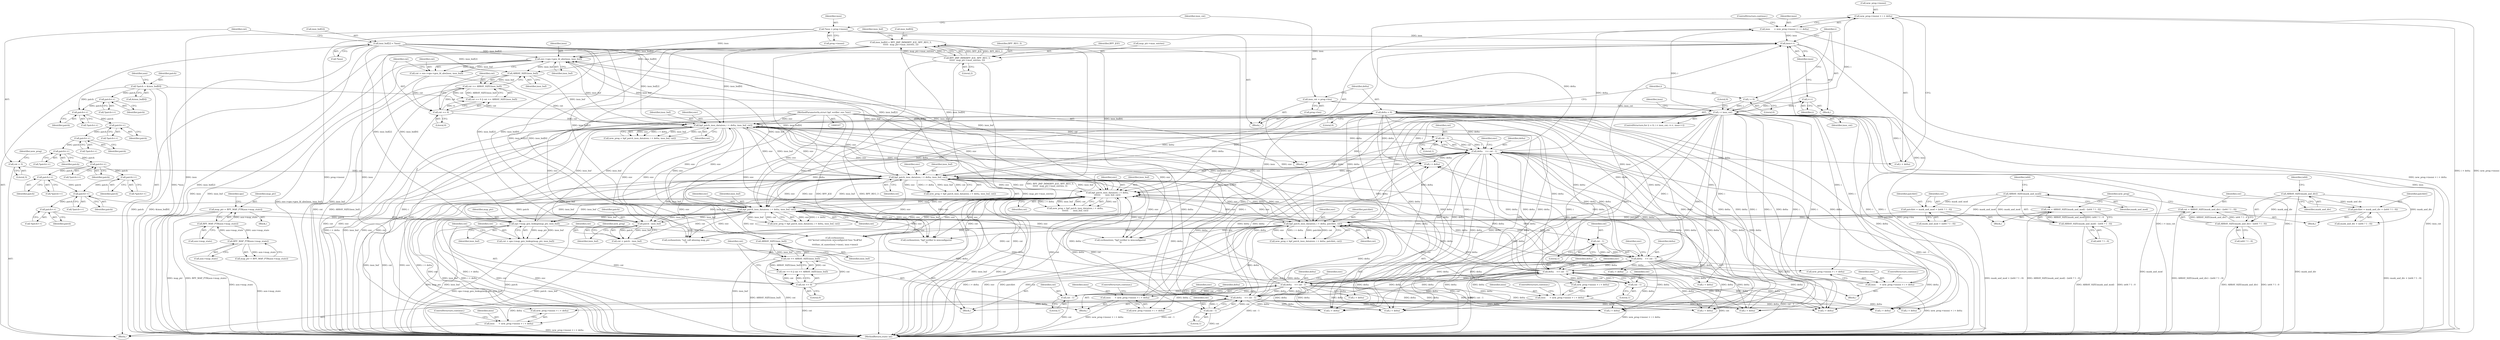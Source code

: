 digraph "0_linux_979d63d50c0c0f7bc537bf821e056cc9fe5abd38_3@pointer" {
"1000372" [label="(Call,new_prog->insnsi + i + delta)"];
"1000144" [label="(Call,i < insn_cnt)"];
"1000141" [label="(Call,i = 0)"];
"1000148" [label="(Call,i++)"];
"1000124" [label="(Call,insn_cnt = prog->len)"];
"1000358" [label="(Call,delta    += cnt - 1)"];
"1000360" [label="(Call,cnt - 1)"];
"1000345" [label="(Call,bpf_patch_insn_data(env, i + delta, insn_buf, cnt))"];
"1000904" [label="(Call,bpf_patch_insn_data(env, i + delta,\n\t\t\t\t\t\t\t       insn_buf, cnt))"];
"1000590" [label="(Call,bpf_patch_insn_data(env, i + delta, insn_buf, cnt))"];
"1000765" [label="(Call,bpf_patch_insn_data(env, i + delta, insn_buf, cnt))"];
"1000265" [label="(Call,bpf_patch_insn_data(env, i + delta, patchlet, cnt))"];
"1000108" [label="(MethodParameterIn,struct bpf_verifier_env *env)"];
"1000137" [label="(Call,delta = 0)"];
"1000278" [label="(Call,delta    += cnt - 1)"];
"1000280" [label="(Call,cnt - 1)"];
"1000603" [label="(Call,delta    += cnt - 1)"];
"1000605" [label="(Call,cnt - 1)"];
"1000917" [label="(Call,delta    += cnt - 1)"];
"1000919" [label="(Call,cnt - 1)"];
"1000778" [label="(Call,delta    += cnt - 1)"];
"1000780" [label="(Call,cnt - 1)"];
"1000227" [label="(Call,patchlet = mask_and_div + (is64 ? 1 : 0))"];
"1000238" [label="(Call,ARRAY_SIZE(mask_and_div))"];
"1000246" [label="(Call,patchlet = mask_and_mod + (is64 ? 1 : 0))"];
"1000257" [label="(Call,ARRAY_SIZE(mask_and_mod))"];
"1000235" [label="(Call,cnt = ARRAY_SIZE(mask_and_div) - (is64 ? 1 : 0))"];
"1000237" [label="(Call,ARRAY_SIZE(mask_and_div) - (is64 ? 1 : 0))"];
"1000254" [label="(Call,cnt = ARRAY_SIZE(mask_and_mod) - (is64 ? 1 : 0))"];
"1000256" [label="(Call,ARRAY_SIZE(mask_and_mod) - (is64 ? 1 : 0))"];
"1000743" [label="(Call,insn_buf[0] = BPF_JMP_IMM(BPF_JGE, BPF_REG_3,\n\t\t\t\t\t\t  map_ptr->max_entries, 2))"];
"1000747" [label="(Call,BPF_JMP_IMM(BPF_JGE, BPF_REG_3,\n\t\t\t\t\t\t  map_ptr->max_entries, 2))"];
"1000754" [label="(Call,insn_buf[2] = *insn)"];
"1000760" [label="(Call,cnt = 3)"];
"1000585" [label="(Call,patch - insn_buf)"];
"1000576" [label="(Call,patch++)"];
"1000566" [label="(Call,patch++)"];
"1000529" [label="(Call,patch++)"];
"1000518" [label="(Call,patch++)"];
"1000510" [label="(Call,patch++)"];
"1000502" [label="(Call,patch++)"];
"1000494" [label="(Call,patch++)"];
"1000483" [label="(Call,patch++)"];
"1000419" [label="(Call,*patch = &insn_buf[0])"];
"1000474" [label="(Call,patch++)"];
"1000544" [label="(Call,patch++)"];
"1000583" [label="(Call,cnt = patch - insn_buf)"];
"1000883" [label="(Call,ops->map_gen_lookup(map_ptr, insn_buf))"];
"1000859" [label="(Call,map_ptr = BPF_MAP_PTR(aux->map_state))"];
"1000861" [label="(Call,BPF_MAP_PTR(aux->map_state))"];
"1000739" [label="(Call,BPF_MAP_PTR(aux->map_state))"];
"1000893" [label="(Call,ARRAY_SIZE(insn_buf))"];
"1000891" [label="(Call,cnt >= ARRAY_SIZE(insn_buf))"];
"1000888" [label="(Call,cnt == 0)"];
"1000881" [label="(Call,cnt = ops->map_gen_lookup(map_ptr, insn_buf))"];
"1000324" [label="(Call,env->ops->gen_ld_abs(insn, insn_buf))"];
"1000150" [label="(Call,insn++)"];
"1000615" [label="(Call,insn      = new_prog->insnsi + i + delta)"];
"1000117" [label="(Call,*insn = prog->insnsi)"];
"1000929" [label="(Call,insn      = new_prog->insnsi + i + delta)"];
"1000370" [label="(Call,insn      = new_prog->insnsi + i + delta)"];
"1000790" [label="(Call,insn      = new_prog->insnsi + i + delta)"];
"1000290" [label="(Call,insn      = new_prog->insnsi + i + delta)"];
"1000334" [label="(Call,ARRAY_SIZE(insn_buf))"];
"1000332" [label="(Call,cnt >= ARRAY_SIZE(insn_buf))"];
"1000329" [label="(Call,cnt == 0)"];
"1000322" [label="(Call,cnt = env->ops->gen_ld_abs(insn, insn_buf))"];
"1000334" [label="(Call,ARRAY_SIZE(insn_buf))"];
"1000530" [label="(Identifier,patch)"];
"1000584" [label="(Identifier,cnt)"];
"1000904" [label="(Call,bpf_patch_insn_data(env, i + delta,\n\t\t\t\t\t\t\t       insn_buf, cnt))"];
"1000799" [label="(ControlStructure,continue;)"];
"1000586" [label="(Identifier,patch)"];
"1000264" [label="(Identifier,new_prog)"];
"1000744" [label="(Call,insn_buf[0])"];
"1000246" [label="(Call,patchlet = mask_and_mod + (is64 ? 1 : 0))"];
"1001033" [label="(Call,verbose(env,\n\t\t\t\t\"kernel subsystem misconfigured func %s#%d\n\",\n\t\t\t\tfunc_id_name(insn->imm), insn->imm))"];
"1000119" [label="(Call,prog->insnsi)"];
"1000484" [label="(Identifier,patch)"];
"1000585" [label="(Call,patch - insn_buf)"];
"1000881" [label="(Call,cnt = ops->map_gen_lookup(map_ptr, insn_buf))"];
"1000325" [label="(Identifier,insn)"];
"1000882" [label="(Identifier,cnt)"];
"1000756" [label="(Identifier,insn_buf)"];
"1000891" [label="(Call,cnt >= ARRAY_SIZE(insn_buf))"];
"1000615" [label="(Call,insn      = new_prog->insnsi + i + delta)"];
"1000333" [label="(Identifier,cnt)"];
"1000358" [label="(Call,delta    += cnt - 1)"];
"1000749" [label="(Identifier,BPF_REG_3)"];
"1000263" [label="(Call,new_prog = bpf_patch_insn_data(env, i + delta, patchlet, cnt))"];
"1000324" [label="(Call,env->ops->gen_ld_abs(insn, insn_buf))"];
"1000739" [label="(Call,BPF_MAP_PTR(aux->map_state))"];
"1000435" [label="(Call,i + delta)"];
"1000296" [label="(Call,i + delta)"];
"1000758" [label="(Call,*insn)"];
"1000371" [label="(Identifier,insn)"];
"1000889" [label="(Identifier,cnt)"];
"1000270" [label="(Identifier,patchlet)"];
"1000346" [label="(Identifier,env)"];
"1000126" [label="(Call,prog->len)"];
"1000588" [label="(Call,new_prog = bpf_patch_insn_data(env, i + delta, insn_buf, cnt))"];
"1000124" [label="(Call,insn_cnt = prog->len)"];
"1000607" [label="(Literal,1)"];
"1000755" [label="(Call,insn_buf[2])"];
"1000575" [label="(Call,*patch++)"];
"1000931" [label="(Call,new_prog->insnsi + i + delta)"];
"1000743" [label="(Call,insn_buf[0] = BPF_JMP_IMM(BPF_JGE, BPF_REG_3,\n\t\t\t\t\t\t  map_ptr->max_entries, 2))"];
"1000332" [label="(Call,cnt >= ARRAY_SIZE(insn_buf))"];
"1000906" [label="(Call,i + delta)"];
"1000138" [label="(Identifier,delta)"];
"1000285" [label="(Identifier,env)"];
"1000493" [label="(Call,*patch++)"];
"1000361" [label="(Identifier,cnt)"];
"1000343" [label="(Call,new_prog = bpf_patch_insn_data(env, i + delta, insn_buf, cnt))"];
"1000501" [label="(Call,*patch++)"];
"1000257" [label="(Call,ARRAY_SIZE(mask_and_mod))"];
"1000483" [label="(Call,patch++)"];
"1000331" [label="(Literal,0)"];
"1000893" [label="(Call,ARRAY_SIZE(insn_buf))"];
"1000761" [label="(Identifier,cnt)"];
"1000590" [label="(Call,bpf_patch_insn_data(env, i + delta, insn_buf, cnt))"];
"1000148" [label="(Call,i++)"];
"1000290" [label="(Call,insn      = new_prog->insnsi + i + delta)"];
"1000766" [label="(Identifier,env)"];
"1000567" [label="(Identifier,patch)"];
"1001057" [label="(MethodReturn,static int)"];
"1000883" [label="(Call,ops->map_gen_lookup(map_ptr, insn_buf))"];
"1000151" [label="(Identifier,insn)"];
"1000791" [label="(Identifier,insn)"];
"1000604" [label="(Identifier,delta)"];
"1000193" [label="(Block,)"];
"1000529" [label="(Call,patch++)"];
"1000142" [label="(Identifier,i)"];
"1000322" [label="(Call,cnt = env->ops->gen_ld_abs(insn, insn_buf))"];
"1000291" [label="(Identifier,insn)"];
"1000118" [label="(Identifier,insn)"];
"1000796" [label="(Call,i + delta)"];
"1000149" [label="(Identifier,i)"];
"1000902" [label="(Call,new_prog = bpf_patch_insn_data(env, i + delta,\n\t\t\t\t\t\t\t       insn_buf, cnt))"];
"1000781" [label="(Identifier,cnt)"];
"1000790" [label="(Call,insn      = new_prog->insnsi + i + delta)"];
"1000731" [label="(Call,verbose(env, \"tail_call abusing map_ptr\n\"))"];
"1000760" [label="(Call,cnt = 3)"];
"1000748" [label="(Identifier,BPF_JGE)"];
"1000235" [label="(Call,cnt = ARRAY_SIZE(mask_and_div) - (is64 ? 1 : 0))"];
"1000545" [label="(Identifier,patch)"];
"1000345" [label="(Call,bpf_patch_insn_data(env, i + delta, insn_buf, cnt))"];
"1000518" [label="(Call,patch++)"];
"1000125" [label="(Identifier,insn_cnt)"];
"1000544" [label="(Call,patch++)"];
"1000589" [label="(Identifier,new_prog)"];
"1000226" [label="(Block,)"];
"1000280" [label="(Call,cnt - 1)"];
"1000754" [label="(Call,insn_buf[2] = *insn)"];
"1000778" [label="(Call,delta    += cnt - 1)"];
"1000880" [label="(Block,)"];
"1000528" [label="(Call,*patch++)"];
"1000370" [label="(Call,insn      = new_prog->insnsi + i + delta)"];
"1000248" [label="(Call,mask_and_mod + (is64 ? 1 : 0))"];
"1000299" [label="(ControlStructure,continue;)"];
"1000861" [label="(Call,BPF_MAP_PTR(aux->map_state))"];
"1000376" [label="(Call,i + delta)"];
"1000109" [label="(Block,)"];
"1000259" [label="(Call,is64 ? 1 : 0)"];
"1000351" [label="(Identifier,cnt)"];
"1000737" [label="(Call,map_ptr = BPF_MAP_PTR(aux->map_state))"];
"1000770" [label="(Identifier,insn_buf)"];
"1000108" [label="(MethodParameterIn,struct bpf_verifier_env *env)"];
"1000890" [label="(Literal,0)"];
"1000894" [label="(Identifier,insn_buf)"];
"1001056" [label="(Literal,0)"];
"1000577" [label="(Identifier,patch)"];
"1000335" [label="(Identifier,insn_buf)"];
"1000350" [label="(Identifier,insn_buf)"];
"1000255" [label="(Identifier,cnt)"];
"1000267" [label="(Call,i + delta)"];
"1000271" [label="(Identifier,cnt)"];
"1000918" [label="(Identifier,delta)"];
"1000494" [label="(Call,patch++)"];
"1000254" [label="(Call,cnt = ARRAY_SIZE(mask_and_mod) - (is64 ? 1 : 0))"];
"1000473" [label="(Call,*patch++)"];
"1000885" [label="(Identifier,insn_buf)"];
"1000719" [label="(Call,i + delta)"];
"1000323" [label="(Identifier,cnt)"];
"1000519" [label="(Identifier,patch)"];
"1000282" [label="(Literal,1)"];
"1000905" [label="(Identifier,env)"];
"1000591" [label="(Identifier,env)"];
"1000860" [label="(Identifier,map_ptr)"];
"1000419" [label="(Call,*patch = &insn_buf[0])"];
"1000266" [label="(Identifier,env)"];
"1000935" [label="(Call,i + delta)"];
"1000379" [label="(ControlStructure,continue;)"];
"1000328" [label="(Call,cnt == 0 || cnt >= ARRAY_SIZE(insn_buf))"];
"1000605" [label="(Call,cnt - 1)"];
"1000616" [label="(Identifier,insn)"];
"1000420" [label="(Identifier,patch)"];
"1000606" [label="(Identifier,cnt)"];
"1000281" [label="(Identifier,cnt)"];
"1000938" [label="(ControlStructure,continue;)"];
"1000326" [label="(Identifier,insn_buf)"];
"1000576" [label="(Call,patch++)"];
"1000144" [label="(Call,i < insn_cnt)"];
"1000852" [label="(Call,i + delta)"];
"1000888" [label="(Call,cnt == 0)"];
"1000247" [label="(Identifier,patchlet)"];
"1000237" [label="(Call,ARRAY_SIZE(mask_and_div) - (is64 ? 1 : 0))"];
"1000240" [label="(Call,is64 ? 1 : 0)"];
"1000292" [label="(Call,new_prog->insnsi + i + delta)"];
"1000147" [label="(Block,)"];
"1000260" [label="(Identifier,is64)"];
"1000141" [label="(Call,i = 0)"];
"1000617" [label="(Call,new_prog->insnsi + i + delta)"];
"1000595" [label="(Identifier,insn_buf)"];
"1000503" [label="(Identifier,patch)"];
"1000150" [label="(Call,insn++)"];
"1000517" [label="(Call,*patch++)"];
"1000117" [label="(Call,*insn = prog->insnsi)"];
"1000930" [label="(Identifier,insn)"];
"1000475" [label="(Identifier,patch)"];
"1000373" [label="(Call,new_prog->insnsi)"];
"1000474" [label="(Call,patch++)"];
"1000753" [label="(Literal,2)"];
"1000750" [label="(Call,map_ptr->max_entries)"];
"1000740" [label="(Call,aux->map_state)"];
"1000227" [label="(Call,patchlet = mask_and_div + (is64 ? 1 : 0))"];
"1000372" [label="(Call,new_prog->insnsi + i + delta)"];
"1000592" [label="(Call,i + delta)"];
"1000929" [label="(Call,insn      = new_prog->insnsi + i + delta)"];
"1000792" [label="(Call,new_prog->insnsi + i + delta)"];
"1000610" [label="(Identifier,env)"];
"1000765" [label="(Call,bpf_patch_insn_data(env, i + delta, insn_buf, cnt))"];
"1000782" [label="(Literal,1)"];
"1000360" [label="(Call,cnt - 1)"];
"1000239" [label="(Identifier,mask_and_div)"];
"1000137" [label="(Call,delta = 0)"];
"1000140" [label="(ControlStructure,for (i = 0; i < insn_cnt; i++, insn++))"];
"1000624" [label="(ControlStructure,continue;)"];
"1000884" [label="(Identifier,map_ptr)"];
"1000347" [label="(Call,i + delta)"];
"1000145" [label="(Identifier,i)"];
"1000862" [label="(Call,aux->map_state)"];
"1000762" [label="(Literal,3)"];
"1000362" [label="(Literal,1)"];
"1000502" [label="(Call,patch++)"];
"1000596" [label="(Identifier,cnt)"];
"1000543" [label="(Call,*patch++)"];
"1000603" [label="(Call,delta    += cnt - 1)"];
"1000859" [label="(Call,map_ptr = BPF_MAP_PTR(aux->map_state))"];
"1000676" [label="(Block,)"];
"1000866" [label="(Identifier,ops)"];
"1000321" [label="(Block,)"];
"1000139" [label="(Literal,0)"];
"1000359" [label="(Identifier,delta)"];
"1000924" [label="(Identifier,env)"];
"1000764" [label="(Identifier,new_prog)"];
"1000482" [label="(Call,*patch++)"];
"1000510" [label="(Call,patch++)"];
"1000265" [label="(Call,bpf_patch_insn_data(env, i + delta, patchlet, cnt))"];
"1000495" [label="(Identifier,patch)"];
"1000245" [label="(Block,)"];
"1000509" [label="(Call,*patch++)"];
"1000767" [label="(Call,i + delta)"];
"1000919" [label="(Call,cnt - 1)"];
"1000400" [label="(Block,)"];
"1000921" [label="(Literal,1)"];
"1000910" [label="(Identifier,cnt)"];
"1000258" [label="(Identifier,mask_and_mod)"];
"1000511" [label="(Identifier,patch)"];
"1000157" [label="(Identifier,insn)"];
"1000143" [label="(Literal,0)"];
"1000780" [label="(Call,cnt - 1)"];
"1000256" [label="(Call,ARRAY_SIZE(mask_and_mod) - (is64 ? 1 : 0))"];
"1000566" [label="(Call,patch++)"];
"1000887" [label="(Call,cnt == 0 || cnt >= ARRAY_SIZE(insn_buf))"];
"1000917" [label="(Call,delta    += cnt - 1)"];
"1000583" [label="(Call,cnt = patch - insn_buf)"];
"1000785" [label="(Identifier,env)"];
"1000747" [label="(Call,BPF_JMP_IMM(BPF_JGE, BPF_REG_3,\n\t\t\t\t\t\t  map_ptr->max_entries, 2))"];
"1000565" [label="(Call,*patch++)"];
"1000241" [label="(Identifier,is64)"];
"1000771" [label="(Identifier,cnt)"];
"1000763" [label="(Call,new_prog = bpf_patch_insn_data(env, i + delta, insn_buf, cnt))"];
"1000779" [label="(Identifier,delta)"];
"1000236" [label="(Identifier,cnt)"];
"1000587" [label="(Identifier,insn_buf)"];
"1000429" [label="(Identifier,aux)"];
"1000844" [label="(Block,)"];
"1000920" [label="(Identifier,cnt)"];
"1000621" [label="(Call,i + delta)"];
"1000228" [label="(Identifier,patchlet)"];
"1000421" [label="(Call,&insn_buf[0])"];
"1000892" [label="(Identifier,cnt)"];
"1000329" [label="(Call,cnt == 0)"];
"1000365" [label="(Identifier,env)"];
"1000909" [label="(Identifier,insn_buf)"];
"1000330" [label="(Identifier,cnt)"];
"1000278" [label="(Call,delta    += cnt - 1)"];
"1000238" [label="(Call,ARRAY_SIZE(mask_and_div))"];
"1000896" [label="(Call,verbose(env, \"bpf verifier is misconfigured\n\"))"];
"1000146" [label="(Identifier,insn_cnt)"];
"1000279" [label="(Identifier,delta)"];
"1000337" [label="(Call,verbose(env, \"bpf verifier is misconfigured\n\"))"];
"1000229" [label="(Call,mask_and_div + (is64 ? 1 : 0))"];
"1000372" -> "1000370"  [label="AST: "];
"1000372" -> "1000376"  [label="CFG: "];
"1000373" -> "1000372"  [label="AST: "];
"1000376" -> "1000372"  [label="AST: "];
"1000370" -> "1000372"  [label="CFG: "];
"1000372" -> "1001057"  [label="DDG: i + delta"];
"1000372" -> "1001057"  [label="DDG: new_prog->insnsi"];
"1000144" -> "1000372"  [label="DDG: i"];
"1000358" -> "1000372"  [label="DDG: delta"];
"1000144" -> "1000140"  [label="AST: "];
"1000144" -> "1000146"  [label="CFG: "];
"1000145" -> "1000144"  [label="AST: "];
"1000146" -> "1000144"  [label="AST: "];
"1000157" -> "1000144"  [label="CFG: "];
"1001056" -> "1000144"  [label="CFG: "];
"1000144" -> "1001057"  [label="DDG: i < insn_cnt"];
"1000144" -> "1001057"  [label="DDG: i"];
"1000144" -> "1001057"  [label="DDG: insn_cnt"];
"1000141" -> "1000144"  [label="DDG: i"];
"1000148" -> "1000144"  [label="DDG: i"];
"1000124" -> "1000144"  [label="DDG: insn_cnt"];
"1000144" -> "1000148"  [label="DDG: i"];
"1000144" -> "1000265"  [label="DDG: i"];
"1000144" -> "1000267"  [label="DDG: i"];
"1000144" -> "1000290"  [label="DDG: i"];
"1000144" -> "1000292"  [label="DDG: i"];
"1000144" -> "1000296"  [label="DDG: i"];
"1000144" -> "1000345"  [label="DDG: i"];
"1000144" -> "1000347"  [label="DDG: i"];
"1000144" -> "1000370"  [label="DDG: i"];
"1000144" -> "1000376"  [label="DDG: i"];
"1000144" -> "1000435"  [label="DDG: i"];
"1000144" -> "1000590"  [label="DDG: i"];
"1000144" -> "1000592"  [label="DDG: i"];
"1000144" -> "1000615"  [label="DDG: i"];
"1000144" -> "1000617"  [label="DDG: i"];
"1000144" -> "1000621"  [label="DDG: i"];
"1000144" -> "1000719"  [label="DDG: i"];
"1000144" -> "1000765"  [label="DDG: i"];
"1000144" -> "1000767"  [label="DDG: i"];
"1000144" -> "1000790"  [label="DDG: i"];
"1000144" -> "1000792"  [label="DDG: i"];
"1000144" -> "1000796"  [label="DDG: i"];
"1000144" -> "1000852"  [label="DDG: i"];
"1000144" -> "1000904"  [label="DDG: i"];
"1000144" -> "1000906"  [label="DDG: i"];
"1000144" -> "1000929"  [label="DDG: i"];
"1000144" -> "1000931"  [label="DDG: i"];
"1000144" -> "1000935"  [label="DDG: i"];
"1000141" -> "1000140"  [label="AST: "];
"1000141" -> "1000143"  [label="CFG: "];
"1000142" -> "1000141"  [label="AST: "];
"1000143" -> "1000141"  [label="AST: "];
"1000145" -> "1000141"  [label="CFG: "];
"1000148" -> "1000147"  [label="AST: "];
"1000148" -> "1000149"  [label="CFG: "];
"1000149" -> "1000148"  [label="AST: "];
"1000151" -> "1000148"  [label="CFG: "];
"1000124" -> "1000109"  [label="AST: "];
"1000124" -> "1000126"  [label="CFG: "];
"1000125" -> "1000124"  [label="AST: "];
"1000126" -> "1000124"  [label="AST: "];
"1000138" -> "1000124"  [label="CFG: "];
"1000124" -> "1001057"  [label="DDG: prog->len"];
"1000358" -> "1000321"  [label="AST: "];
"1000358" -> "1000360"  [label="CFG: "];
"1000359" -> "1000358"  [label="AST: "];
"1000360" -> "1000358"  [label="AST: "];
"1000365" -> "1000358"  [label="CFG: "];
"1000358" -> "1001057"  [label="DDG: cnt - 1"];
"1000358" -> "1000265"  [label="DDG: delta"];
"1000358" -> "1000267"  [label="DDG: delta"];
"1000358" -> "1000278"  [label="DDG: delta"];
"1000358" -> "1000345"  [label="DDG: delta"];
"1000358" -> "1000347"  [label="DDG: delta"];
"1000360" -> "1000358"  [label="DDG: cnt"];
"1000360" -> "1000358"  [label="DDG: 1"];
"1000137" -> "1000358"  [label="DDG: delta"];
"1000278" -> "1000358"  [label="DDG: delta"];
"1000603" -> "1000358"  [label="DDG: delta"];
"1000917" -> "1000358"  [label="DDG: delta"];
"1000778" -> "1000358"  [label="DDG: delta"];
"1000358" -> "1000370"  [label="DDG: delta"];
"1000358" -> "1000376"  [label="DDG: delta"];
"1000358" -> "1000435"  [label="DDG: delta"];
"1000358" -> "1000590"  [label="DDG: delta"];
"1000358" -> "1000592"  [label="DDG: delta"];
"1000358" -> "1000603"  [label="DDG: delta"];
"1000358" -> "1000719"  [label="DDG: delta"];
"1000358" -> "1000765"  [label="DDG: delta"];
"1000358" -> "1000767"  [label="DDG: delta"];
"1000358" -> "1000778"  [label="DDG: delta"];
"1000358" -> "1000852"  [label="DDG: delta"];
"1000358" -> "1000904"  [label="DDG: delta"];
"1000358" -> "1000906"  [label="DDG: delta"];
"1000358" -> "1000917"  [label="DDG: delta"];
"1000360" -> "1000362"  [label="CFG: "];
"1000361" -> "1000360"  [label="AST: "];
"1000362" -> "1000360"  [label="AST: "];
"1000360" -> "1001057"  [label="DDG: cnt"];
"1000345" -> "1000360"  [label="DDG: cnt"];
"1000345" -> "1000343"  [label="AST: "];
"1000345" -> "1000351"  [label="CFG: "];
"1000346" -> "1000345"  [label="AST: "];
"1000347" -> "1000345"  [label="AST: "];
"1000350" -> "1000345"  [label="AST: "];
"1000351" -> "1000345"  [label="AST: "];
"1000343" -> "1000345"  [label="CFG: "];
"1000345" -> "1001057"  [label="DDG: cnt"];
"1000345" -> "1001057"  [label="DDG: i + delta"];
"1000345" -> "1001057"  [label="DDG: insn_buf"];
"1000345" -> "1001057"  [label="DDG: env"];
"1000345" -> "1000265"  [label="DDG: env"];
"1000345" -> "1000324"  [label="DDG: insn_buf"];
"1000345" -> "1000337"  [label="DDG: env"];
"1000345" -> "1000343"  [label="DDG: env"];
"1000345" -> "1000343"  [label="DDG: i + delta"];
"1000345" -> "1000343"  [label="DDG: insn_buf"];
"1000345" -> "1000343"  [label="DDG: cnt"];
"1000904" -> "1000345"  [label="DDG: env"];
"1000590" -> "1000345"  [label="DDG: env"];
"1000765" -> "1000345"  [label="DDG: env"];
"1000265" -> "1000345"  [label="DDG: env"];
"1000108" -> "1000345"  [label="DDG: env"];
"1000137" -> "1000345"  [label="DDG: delta"];
"1000278" -> "1000345"  [label="DDG: delta"];
"1000603" -> "1000345"  [label="DDG: delta"];
"1000917" -> "1000345"  [label="DDG: delta"];
"1000778" -> "1000345"  [label="DDG: delta"];
"1000324" -> "1000345"  [label="DDG: insn_buf"];
"1000743" -> "1000345"  [label="DDG: insn_buf[0]"];
"1000754" -> "1000345"  [label="DDG: insn_buf[2]"];
"1000334" -> "1000345"  [label="DDG: insn_buf"];
"1000332" -> "1000345"  [label="DDG: cnt"];
"1000329" -> "1000345"  [label="DDG: cnt"];
"1000345" -> "1000585"  [label="DDG: insn_buf"];
"1000345" -> "1000590"  [label="DDG: env"];
"1000345" -> "1000731"  [label="DDG: env"];
"1000345" -> "1000765"  [label="DDG: env"];
"1000345" -> "1000765"  [label="DDG: insn_buf"];
"1000345" -> "1000883"  [label="DDG: insn_buf"];
"1000345" -> "1000896"  [label="DDG: env"];
"1000345" -> "1000904"  [label="DDG: env"];
"1000345" -> "1001033"  [label="DDG: env"];
"1000904" -> "1000902"  [label="AST: "];
"1000904" -> "1000910"  [label="CFG: "];
"1000905" -> "1000904"  [label="AST: "];
"1000906" -> "1000904"  [label="AST: "];
"1000909" -> "1000904"  [label="AST: "];
"1000910" -> "1000904"  [label="AST: "];
"1000902" -> "1000904"  [label="CFG: "];
"1000904" -> "1001057"  [label="DDG: env"];
"1000904" -> "1001057"  [label="DDG: i + delta"];
"1000904" -> "1001057"  [label="DDG: cnt"];
"1000904" -> "1001057"  [label="DDG: insn_buf"];
"1000904" -> "1000265"  [label="DDG: env"];
"1000904" -> "1000324"  [label="DDG: insn_buf"];
"1000904" -> "1000337"  [label="DDG: env"];
"1000904" -> "1000585"  [label="DDG: insn_buf"];
"1000904" -> "1000590"  [label="DDG: env"];
"1000904" -> "1000731"  [label="DDG: env"];
"1000904" -> "1000765"  [label="DDG: env"];
"1000904" -> "1000765"  [label="DDG: insn_buf"];
"1000904" -> "1000883"  [label="DDG: insn_buf"];
"1000904" -> "1000896"  [label="DDG: env"];
"1000904" -> "1000902"  [label="DDG: env"];
"1000904" -> "1000902"  [label="DDG: i + delta"];
"1000904" -> "1000902"  [label="DDG: insn_buf"];
"1000904" -> "1000902"  [label="DDG: cnt"];
"1000590" -> "1000904"  [label="DDG: env"];
"1000765" -> "1000904"  [label="DDG: env"];
"1000265" -> "1000904"  [label="DDG: env"];
"1000108" -> "1000904"  [label="DDG: env"];
"1000137" -> "1000904"  [label="DDG: delta"];
"1000278" -> "1000904"  [label="DDG: delta"];
"1000603" -> "1000904"  [label="DDG: delta"];
"1000917" -> "1000904"  [label="DDG: delta"];
"1000778" -> "1000904"  [label="DDG: delta"];
"1000743" -> "1000904"  [label="DDG: insn_buf[0]"];
"1000883" -> "1000904"  [label="DDG: insn_buf"];
"1000754" -> "1000904"  [label="DDG: insn_buf[2]"];
"1000893" -> "1000904"  [label="DDG: insn_buf"];
"1000891" -> "1000904"  [label="DDG: cnt"];
"1000888" -> "1000904"  [label="DDG: cnt"];
"1000904" -> "1000919"  [label="DDG: cnt"];
"1000904" -> "1001033"  [label="DDG: env"];
"1000590" -> "1000588"  [label="AST: "];
"1000590" -> "1000596"  [label="CFG: "];
"1000591" -> "1000590"  [label="AST: "];
"1000592" -> "1000590"  [label="AST: "];
"1000595" -> "1000590"  [label="AST: "];
"1000596" -> "1000590"  [label="AST: "];
"1000588" -> "1000590"  [label="CFG: "];
"1000590" -> "1001057"  [label="DDG: insn_buf"];
"1000590" -> "1001057"  [label="DDG: i + delta"];
"1000590" -> "1001057"  [label="DDG: cnt"];
"1000590" -> "1001057"  [label="DDG: env"];
"1000590" -> "1000265"  [label="DDG: env"];
"1000590" -> "1000324"  [label="DDG: insn_buf"];
"1000590" -> "1000337"  [label="DDG: env"];
"1000590" -> "1000585"  [label="DDG: insn_buf"];
"1000590" -> "1000588"  [label="DDG: env"];
"1000590" -> "1000588"  [label="DDG: i + delta"];
"1000590" -> "1000588"  [label="DDG: insn_buf"];
"1000590" -> "1000588"  [label="DDG: cnt"];
"1000765" -> "1000590"  [label="DDG: env"];
"1000265" -> "1000590"  [label="DDG: env"];
"1000108" -> "1000590"  [label="DDG: env"];
"1000137" -> "1000590"  [label="DDG: delta"];
"1000278" -> "1000590"  [label="DDG: delta"];
"1000603" -> "1000590"  [label="DDG: delta"];
"1000917" -> "1000590"  [label="DDG: delta"];
"1000778" -> "1000590"  [label="DDG: delta"];
"1000743" -> "1000590"  [label="DDG: insn_buf[0]"];
"1000754" -> "1000590"  [label="DDG: insn_buf[2]"];
"1000585" -> "1000590"  [label="DDG: insn_buf"];
"1000583" -> "1000590"  [label="DDG: cnt"];
"1000590" -> "1000605"  [label="DDG: cnt"];
"1000590" -> "1000731"  [label="DDG: env"];
"1000590" -> "1000765"  [label="DDG: env"];
"1000590" -> "1000765"  [label="DDG: insn_buf"];
"1000590" -> "1000883"  [label="DDG: insn_buf"];
"1000590" -> "1000896"  [label="DDG: env"];
"1000590" -> "1001033"  [label="DDG: env"];
"1000765" -> "1000763"  [label="AST: "];
"1000765" -> "1000771"  [label="CFG: "];
"1000766" -> "1000765"  [label="AST: "];
"1000767" -> "1000765"  [label="AST: "];
"1000770" -> "1000765"  [label="AST: "];
"1000771" -> "1000765"  [label="AST: "];
"1000763" -> "1000765"  [label="CFG: "];
"1000765" -> "1001057"  [label="DDG: i + delta"];
"1000765" -> "1001057"  [label="DDG: insn_buf"];
"1000765" -> "1001057"  [label="DDG: env"];
"1000765" -> "1001057"  [label="DDG: cnt"];
"1000765" -> "1000265"  [label="DDG: env"];
"1000765" -> "1000324"  [label="DDG: insn_buf"];
"1000765" -> "1000337"  [label="DDG: env"];
"1000765" -> "1000585"  [label="DDG: insn_buf"];
"1000765" -> "1000731"  [label="DDG: env"];
"1000765" -> "1000763"  [label="DDG: env"];
"1000765" -> "1000763"  [label="DDG: i + delta"];
"1000765" -> "1000763"  [label="DDG: insn_buf"];
"1000765" -> "1000763"  [label="DDG: cnt"];
"1000265" -> "1000765"  [label="DDG: env"];
"1000108" -> "1000765"  [label="DDG: env"];
"1000137" -> "1000765"  [label="DDG: delta"];
"1000278" -> "1000765"  [label="DDG: delta"];
"1000603" -> "1000765"  [label="DDG: delta"];
"1000917" -> "1000765"  [label="DDG: delta"];
"1000778" -> "1000765"  [label="DDG: delta"];
"1000743" -> "1000765"  [label="DDG: insn_buf[0]"];
"1000754" -> "1000765"  [label="DDG: insn_buf[2]"];
"1000760" -> "1000765"  [label="DDG: cnt"];
"1000765" -> "1000780"  [label="DDG: cnt"];
"1000765" -> "1000883"  [label="DDG: insn_buf"];
"1000765" -> "1000896"  [label="DDG: env"];
"1000765" -> "1001033"  [label="DDG: env"];
"1000265" -> "1000263"  [label="AST: "];
"1000265" -> "1000271"  [label="CFG: "];
"1000266" -> "1000265"  [label="AST: "];
"1000267" -> "1000265"  [label="AST: "];
"1000270" -> "1000265"  [label="AST: "];
"1000271" -> "1000265"  [label="AST: "];
"1000263" -> "1000265"  [label="CFG: "];
"1000265" -> "1001057"  [label="DDG: i + delta"];
"1000265" -> "1001057"  [label="DDG: env"];
"1000265" -> "1001057"  [label="DDG: patchlet"];
"1000265" -> "1001057"  [label="DDG: cnt"];
"1000265" -> "1000263"  [label="DDG: env"];
"1000265" -> "1000263"  [label="DDG: i + delta"];
"1000265" -> "1000263"  [label="DDG: patchlet"];
"1000265" -> "1000263"  [label="DDG: cnt"];
"1000108" -> "1000265"  [label="DDG: env"];
"1000137" -> "1000265"  [label="DDG: delta"];
"1000278" -> "1000265"  [label="DDG: delta"];
"1000603" -> "1000265"  [label="DDG: delta"];
"1000917" -> "1000265"  [label="DDG: delta"];
"1000778" -> "1000265"  [label="DDG: delta"];
"1000227" -> "1000265"  [label="DDG: patchlet"];
"1000246" -> "1000265"  [label="DDG: patchlet"];
"1000235" -> "1000265"  [label="DDG: cnt"];
"1000254" -> "1000265"  [label="DDG: cnt"];
"1000265" -> "1000280"  [label="DDG: cnt"];
"1000265" -> "1000337"  [label="DDG: env"];
"1000265" -> "1000731"  [label="DDG: env"];
"1000265" -> "1000896"  [label="DDG: env"];
"1000265" -> "1001033"  [label="DDG: env"];
"1000108" -> "1000107"  [label="AST: "];
"1000108" -> "1001057"  [label="DDG: env"];
"1000108" -> "1000337"  [label="DDG: env"];
"1000108" -> "1000731"  [label="DDG: env"];
"1000108" -> "1000896"  [label="DDG: env"];
"1000108" -> "1001033"  [label="DDG: env"];
"1000137" -> "1000109"  [label="AST: "];
"1000137" -> "1000139"  [label="CFG: "];
"1000138" -> "1000137"  [label="AST: "];
"1000139" -> "1000137"  [label="AST: "];
"1000142" -> "1000137"  [label="CFG: "];
"1000137" -> "1001057"  [label="DDG: delta"];
"1000137" -> "1000267"  [label="DDG: delta"];
"1000137" -> "1000278"  [label="DDG: delta"];
"1000137" -> "1000347"  [label="DDG: delta"];
"1000137" -> "1000435"  [label="DDG: delta"];
"1000137" -> "1000592"  [label="DDG: delta"];
"1000137" -> "1000603"  [label="DDG: delta"];
"1000137" -> "1000719"  [label="DDG: delta"];
"1000137" -> "1000767"  [label="DDG: delta"];
"1000137" -> "1000778"  [label="DDG: delta"];
"1000137" -> "1000852"  [label="DDG: delta"];
"1000137" -> "1000906"  [label="DDG: delta"];
"1000137" -> "1000917"  [label="DDG: delta"];
"1000278" -> "1000193"  [label="AST: "];
"1000278" -> "1000280"  [label="CFG: "];
"1000279" -> "1000278"  [label="AST: "];
"1000280" -> "1000278"  [label="AST: "];
"1000285" -> "1000278"  [label="CFG: "];
"1000278" -> "1001057"  [label="DDG: cnt - 1"];
"1000278" -> "1000267"  [label="DDG: delta"];
"1000280" -> "1000278"  [label="DDG: cnt"];
"1000280" -> "1000278"  [label="DDG: 1"];
"1000603" -> "1000278"  [label="DDG: delta"];
"1000917" -> "1000278"  [label="DDG: delta"];
"1000778" -> "1000278"  [label="DDG: delta"];
"1000278" -> "1000290"  [label="DDG: delta"];
"1000278" -> "1000292"  [label="DDG: delta"];
"1000278" -> "1000296"  [label="DDG: delta"];
"1000278" -> "1000347"  [label="DDG: delta"];
"1000278" -> "1000435"  [label="DDG: delta"];
"1000278" -> "1000592"  [label="DDG: delta"];
"1000278" -> "1000603"  [label="DDG: delta"];
"1000278" -> "1000719"  [label="DDG: delta"];
"1000278" -> "1000767"  [label="DDG: delta"];
"1000278" -> "1000778"  [label="DDG: delta"];
"1000278" -> "1000852"  [label="DDG: delta"];
"1000278" -> "1000906"  [label="DDG: delta"];
"1000278" -> "1000917"  [label="DDG: delta"];
"1000280" -> "1000282"  [label="CFG: "];
"1000281" -> "1000280"  [label="AST: "];
"1000282" -> "1000280"  [label="AST: "];
"1000280" -> "1001057"  [label="DDG: cnt"];
"1000603" -> "1000400"  [label="AST: "];
"1000603" -> "1000605"  [label="CFG: "];
"1000604" -> "1000603"  [label="AST: "];
"1000605" -> "1000603"  [label="AST: "];
"1000610" -> "1000603"  [label="CFG: "];
"1000603" -> "1001057"  [label="DDG: cnt - 1"];
"1000603" -> "1000267"  [label="DDG: delta"];
"1000603" -> "1000347"  [label="DDG: delta"];
"1000603" -> "1000435"  [label="DDG: delta"];
"1000603" -> "1000592"  [label="DDG: delta"];
"1000605" -> "1000603"  [label="DDG: cnt"];
"1000605" -> "1000603"  [label="DDG: 1"];
"1000917" -> "1000603"  [label="DDG: delta"];
"1000778" -> "1000603"  [label="DDG: delta"];
"1000603" -> "1000615"  [label="DDG: delta"];
"1000603" -> "1000617"  [label="DDG: delta"];
"1000603" -> "1000621"  [label="DDG: delta"];
"1000603" -> "1000719"  [label="DDG: delta"];
"1000603" -> "1000767"  [label="DDG: delta"];
"1000603" -> "1000778"  [label="DDG: delta"];
"1000603" -> "1000852"  [label="DDG: delta"];
"1000603" -> "1000906"  [label="DDG: delta"];
"1000603" -> "1000917"  [label="DDG: delta"];
"1000605" -> "1000607"  [label="CFG: "];
"1000606" -> "1000605"  [label="AST: "];
"1000607" -> "1000605"  [label="AST: "];
"1000605" -> "1001057"  [label="DDG: cnt"];
"1000917" -> "1000880"  [label="AST: "];
"1000917" -> "1000919"  [label="CFG: "];
"1000918" -> "1000917"  [label="AST: "];
"1000919" -> "1000917"  [label="AST: "];
"1000924" -> "1000917"  [label="CFG: "];
"1000917" -> "1001057"  [label="DDG: cnt - 1"];
"1000917" -> "1000267"  [label="DDG: delta"];
"1000917" -> "1000347"  [label="DDG: delta"];
"1000917" -> "1000435"  [label="DDG: delta"];
"1000917" -> "1000592"  [label="DDG: delta"];
"1000917" -> "1000719"  [label="DDG: delta"];
"1000917" -> "1000767"  [label="DDG: delta"];
"1000917" -> "1000778"  [label="DDG: delta"];
"1000917" -> "1000852"  [label="DDG: delta"];
"1000917" -> "1000906"  [label="DDG: delta"];
"1000919" -> "1000917"  [label="DDG: cnt"];
"1000919" -> "1000917"  [label="DDG: 1"];
"1000778" -> "1000917"  [label="DDG: delta"];
"1000917" -> "1000929"  [label="DDG: delta"];
"1000917" -> "1000931"  [label="DDG: delta"];
"1000917" -> "1000935"  [label="DDG: delta"];
"1000919" -> "1000921"  [label="CFG: "];
"1000920" -> "1000919"  [label="AST: "];
"1000921" -> "1000919"  [label="AST: "];
"1000919" -> "1001057"  [label="DDG: cnt"];
"1000778" -> "1000676"  [label="AST: "];
"1000778" -> "1000780"  [label="CFG: "];
"1000779" -> "1000778"  [label="AST: "];
"1000780" -> "1000778"  [label="AST: "];
"1000785" -> "1000778"  [label="CFG: "];
"1000778" -> "1001057"  [label="DDG: cnt - 1"];
"1000778" -> "1000267"  [label="DDG: delta"];
"1000778" -> "1000347"  [label="DDG: delta"];
"1000778" -> "1000435"  [label="DDG: delta"];
"1000778" -> "1000592"  [label="DDG: delta"];
"1000778" -> "1000719"  [label="DDG: delta"];
"1000778" -> "1000767"  [label="DDG: delta"];
"1000780" -> "1000778"  [label="DDG: cnt"];
"1000780" -> "1000778"  [label="DDG: 1"];
"1000778" -> "1000790"  [label="DDG: delta"];
"1000778" -> "1000792"  [label="DDG: delta"];
"1000778" -> "1000796"  [label="DDG: delta"];
"1000778" -> "1000852"  [label="DDG: delta"];
"1000778" -> "1000906"  [label="DDG: delta"];
"1000780" -> "1000782"  [label="CFG: "];
"1000781" -> "1000780"  [label="AST: "];
"1000782" -> "1000780"  [label="AST: "];
"1000780" -> "1001057"  [label="DDG: cnt"];
"1000227" -> "1000226"  [label="AST: "];
"1000227" -> "1000229"  [label="CFG: "];
"1000228" -> "1000227"  [label="AST: "];
"1000229" -> "1000227"  [label="AST: "];
"1000236" -> "1000227"  [label="CFG: "];
"1000227" -> "1001057"  [label="DDG: mask_and_div + (is64 ? 1 : 0)"];
"1000238" -> "1000227"  [label="DDG: mask_and_div"];
"1000238" -> "1000237"  [label="AST: "];
"1000238" -> "1000239"  [label="CFG: "];
"1000239" -> "1000238"  [label="AST: "];
"1000241" -> "1000238"  [label="CFG: "];
"1000238" -> "1001057"  [label="DDG: mask_and_div"];
"1000238" -> "1000229"  [label="DDG: mask_and_div"];
"1000238" -> "1000237"  [label="DDG: mask_and_div"];
"1000246" -> "1000245"  [label="AST: "];
"1000246" -> "1000248"  [label="CFG: "];
"1000247" -> "1000246"  [label="AST: "];
"1000248" -> "1000246"  [label="AST: "];
"1000255" -> "1000246"  [label="CFG: "];
"1000246" -> "1001057"  [label="DDG: mask_and_mod + (is64 ? 1 : 0)"];
"1000257" -> "1000246"  [label="DDG: mask_and_mod"];
"1000257" -> "1000256"  [label="AST: "];
"1000257" -> "1000258"  [label="CFG: "];
"1000258" -> "1000257"  [label="AST: "];
"1000260" -> "1000257"  [label="CFG: "];
"1000257" -> "1001057"  [label="DDG: mask_and_mod"];
"1000257" -> "1000248"  [label="DDG: mask_and_mod"];
"1000257" -> "1000256"  [label="DDG: mask_and_mod"];
"1000235" -> "1000226"  [label="AST: "];
"1000235" -> "1000237"  [label="CFG: "];
"1000236" -> "1000235"  [label="AST: "];
"1000237" -> "1000235"  [label="AST: "];
"1000264" -> "1000235"  [label="CFG: "];
"1000235" -> "1001057"  [label="DDG: ARRAY_SIZE(mask_and_div) - (is64 ? 1 : 0)"];
"1000237" -> "1000235"  [label="DDG: ARRAY_SIZE(mask_and_div)"];
"1000237" -> "1000235"  [label="DDG: is64 ? 1 : 0"];
"1000237" -> "1000240"  [label="CFG: "];
"1000240" -> "1000237"  [label="AST: "];
"1000237" -> "1001057"  [label="DDG: ARRAY_SIZE(mask_and_div)"];
"1000237" -> "1001057"  [label="DDG: is64 ? 1 : 0"];
"1000254" -> "1000245"  [label="AST: "];
"1000254" -> "1000256"  [label="CFG: "];
"1000255" -> "1000254"  [label="AST: "];
"1000256" -> "1000254"  [label="AST: "];
"1000264" -> "1000254"  [label="CFG: "];
"1000254" -> "1001057"  [label="DDG: ARRAY_SIZE(mask_and_mod) - (is64 ? 1 : 0)"];
"1000256" -> "1000254"  [label="DDG: ARRAY_SIZE(mask_and_mod)"];
"1000256" -> "1000254"  [label="DDG: is64 ? 1 : 0"];
"1000256" -> "1000259"  [label="CFG: "];
"1000259" -> "1000256"  [label="AST: "];
"1000256" -> "1001057"  [label="DDG: is64 ? 1 : 0"];
"1000256" -> "1001057"  [label="DDG: ARRAY_SIZE(mask_and_mod)"];
"1000743" -> "1000676"  [label="AST: "];
"1000743" -> "1000747"  [label="CFG: "];
"1000744" -> "1000743"  [label="AST: "];
"1000747" -> "1000743"  [label="AST: "];
"1000756" -> "1000743"  [label="CFG: "];
"1000743" -> "1001057"  [label="DDG: insn_buf[0]"];
"1000743" -> "1001057"  [label="DDG: BPF_JMP_IMM(BPF_JGE, BPF_REG_3,\n\t\t\t\t\t\t  map_ptr->max_entries, 2)"];
"1000743" -> "1000324"  [label="DDG: insn_buf[0]"];
"1000743" -> "1000334"  [label="DDG: insn_buf[0]"];
"1000743" -> "1000585"  [label="DDG: insn_buf[0]"];
"1000747" -> "1000743"  [label="DDG: BPF_JGE"];
"1000747" -> "1000743"  [label="DDG: BPF_REG_3"];
"1000747" -> "1000743"  [label="DDG: map_ptr->max_entries"];
"1000747" -> "1000743"  [label="DDG: 2"];
"1000743" -> "1000883"  [label="DDG: insn_buf[0]"];
"1000743" -> "1000893"  [label="DDG: insn_buf[0]"];
"1000747" -> "1000753"  [label="CFG: "];
"1000748" -> "1000747"  [label="AST: "];
"1000749" -> "1000747"  [label="AST: "];
"1000750" -> "1000747"  [label="AST: "];
"1000753" -> "1000747"  [label="AST: "];
"1000747" -> "1001057"  [label="DDG: BPF_JGE"];
"1000747" -> "1001057"  [label="DDG: map_ptr->max_entries"];
"1000747" -> "1001057"  [label="DDG: BPF_REG_3"];
"1000754" -> "1000676"  [label="AST: "];
"1000754" -> "1000758"  [label="CFG: "];
"1000755" -> "1000754"  [label="AST: "];
"1000758" -> "1000754"  [label="AST: "];
"1000761" -> "1000754"  [label="CFG: "];
"1000754" -> "1001057"  [label="DDG: *insn"];
"1000754" -> "1001057"  [label="DDG: insn_buf[2]"];
"1000754" -> "1000324"  [label="DDG: insn_buf[2]"];
"1000754" -> "1000334"  [label="DDG: insn_buf[2]"];
"1000754" -> "1000585"  [label="DDG: insn_buf[2]"];
"1000754" -> "1000883"  [label="DDG: insn_buf[2]"];
"1000754" -> "1000893"  [label="DDG: insn_buf[2]"];
"1000760" -> "1000676"  [label="AST: "];
"1000760" -> "1000762"  [label="CFG: "];
"1000761" -> "1000760"  [label="AST: "];
"1000762" -> "1000760"  [label="AST: "];
"1000764" -> "1000760"  [label="CFG: "];
"1000585" -> "1000583"  [label="AST: "];
"1000585" -> "1000587"  [label="CFG: "];
"1000586" -> "1000585"  [label="AST: "];
"1000587" -> "1000585"  [label="AST: "];
"1000583" -> "1000585"  [label="CFG: "];
"1000585" -> "1001057"  [label="DDG: patch"];
"1000585" -> "1000583"  [label="DDG: patch"];
"1000585" -> "1000583"  [label="DDG: insn_buf"];
"1000576" -> "1000585"  [label="DDG: patch"];
"1000566" -> "1000585"  [label="DDG: patch"];
"1000576" -> "1000575"  [label="AST: "];
"1000576" -> "1000577"  [label="CFG: "];
"1000577" -> "1000576"  [label="AST: "];
"1000575" -> "1000576"  [label="CFG: "];
"1000566" -> "1000576"  [label="DDG: patch"];
"1000566" -> "1000565"  [label="AST: "];
"1000566" -> "1000567"  [label="CFG: "];
"1000567" -> "1000566"  [label="AST: "];
"1000565" -> "1000566"  [label="CFG: "];
"1000529" -> "1000566"  [label="DDG: patch"];
"1000544" -> "1000566"  [label="DDG: patch"];
"1000529" -> "1000528"  [label="AST: "];
"1000529" -> "1000530"  [label="CFG: "];
"1000530" -> "1000529"  [label="AST: "];
"1000528" -> "1000529"  [label="CFG: "];
"1000518" -> "1000529"  [label="DDG: patch"];
"1000518" -> "1000517"  [label="AST: "];
"1000518" -> "1000519"  [label="CFG: "];
"1000519" -> "1000518"  [label="AST: "];
"1000517" -> "1000518"  [label="CFG: "];
"1000510" -> "1000518"  [label="DDG: patch"];
"1000518" -> "1000544"  [label="DDG: patch"];
"1000510" -> "1000509"  [label="AST: "];
"1000510" -> "1000511"  [label="CFG: "];
"1000511" -> "1000510"  [label="AST: "];
"1000509" -> "1000510"  [label="CFG: "];
"1000502" -> "1000510"  [label="DDG: patch"];
"1000502" -> "1000501"  [label="AST: "];
"1000502" -> "1000503"  [label="CFG: "];
"1000503" -> "1000502"  [label="AST: "];
"1000501" -> "1000502"  [label="CFG: "];
"1000494" -> "1000502"  [label="DDG: patch"];
"1000494" -> "1000493"  [label="AST: "];
"1000494" -> "1000495"  [label="CFG: "];
"1000495" -> "1000494"  [label="AST: "];
"1000493" -> "1000494"  [label="CFG: "];
"1000483" -> "1000494"  [label="DDG: patch"];
"1000483" -> "1000482"  [label="AST: "];
"1000483" -> "1000484"  [label="CFG: "];
"1000484" -> "1000483"  [label="AST: "];
"1000482" -> "1000483"  [label="CFG: "];
"1000419" -> "1000483"  [label="DDG: patch"];
"1000474" -> "1000483"  [label="DDG: patch"];
"1000419" -> "1000400"  [label="AST: "];
"1000419" -> "1000421"  [label="CFG: "];
"1000420" -> "1000419"  [label="AST: "];
"1000421" -> "1000419"  [label="AST: "];
"1000429" -> "1000419"  [label="CFG: "];
"1000419" -> "1001057"  [label="DDG: patch"];
"1000419" -> "1001057"  [label="DDG: &insn_buf[0]"];
"1000419" -> "1000474"  [label="DDG: patch"];
"1000474" -> "1000473"  [label="AST: "];
"1000474" -> "1000475"  [label="CFG: "];
"1000475" -> "1000474"  [label="AST: "];
"1000473" -> "1000474"  [label="CFG: "];
"1000544" -> "1000543"  [label="AST: "];
"1000544" -> "1000545"  [label="CFG: "];
"1000545" -> "1000544"  [label="AST: "];
"1000543" -> "1000544"  [label="CFG: "];
"1000583" -> "1000400"  [label="AST: "];
"1000584" -> "1000583"  [label="AST: "];
"1000589" -> "1000583"  [label="CFG: "];
"1000583" -> "1001057"  [label="DDG: patch - insn_buf"];
"1000883" -> "1000881"  [label="AST: "];
"1000883" -> "1000885"  [label="CFG: "];
"1000884" -> "1000883"  [label="AST: "];
"1000885" -> "1000883"  [label="AST: "];
"1000881" -> "1000883"  [label="CFG: "];
"1000883" -> "1001057"  [label="DDG: map_ptr"];
"1000883" -> "1001057"  [label="DDG: insn_buf"];
"1000883" -> "1000881"  [label="DDG: map_ptr"];
"1000883" -> "1000881"  [label="DDG: insn_buf"];
"1000859" -> "1000883"  [label="DDG: map_ptr"];
"1000883" -> "1000893"  [label="DDG: insn_buf"];
"1000859" -> "1000844"  [label="AST: "];
"1000859" -> "1000861"  [label="CFG: "];
"1000860" -> "1000859"  [label="AST: "];
"1000861" -> "1000859"  [label="AST: "];
"1000866" -> "1000859"  [label="CFG: "];
"1000859" -> "1001057"  [label="DDG: map_ptr"];
"1000859" -> "1001057"  [label="DDG: BPF_MAP_PTR(aux->map_state)"];
"1000861" -> "1000859"  [label="DDG: aux->map_state"];
"1000861" -> "1000862"  [label="CFG: "];
"1000862" -> "1000861"  [label="AST: "];
"1000861" -> "1001057"  [label="DDG: aux->map_state"];
"1000861" -> "1000739"  [label="DDG: aux->map_state"];
"1000739" -> "1000861"  [label="DDG: aux->map_state"];
"1000739" -> "1000737"  [label="AST: "];
"1000739" -> "1000740"  [label="CFG: "];
"1000740" -> "1000739"  [label="AST: "];
"1000737" -> "1000739"  [label="CFG: "];
"1000739" -> "1001057"  [label="DDG: aux->map_state"];
"1000739" -> "1000737"  [label="DDG: aux->map_state"];
"1000893" -> "1000891"  [label="AST: "];
"1000893" -> "1000894"  [label="CFG: "];
"1000894" -> "1000893"  [label="AST: "];
"1000891" -> "1000893"  [label="CFG: "];
"1000893" -> "1001057"  [label="DDG: insn_buf"];
"1000893" -> "1000891"  [label="DDG: insn_buf"];
"1000891" -> "1000887"  [label="AST: "];
"1000892" -> "1000891"  [label="AST: "];
"1000887" -> "1000891"  [label="CFG: "];
"1000891" -> "1001057"  [label="DDG: ARRAY_SIZE(insn_buf)"];
"1000891" -> "1001057"  [label="DDG: cnt"];
"1000891" -> "1000887"  [label="DDG: cnt"];
"1000891" -> "1000887"  [label="DDG: ARRAY_SIZE(insn_buf)"];
"1000888" -> "1000891"  [label="DDG: cnt"];
"1000888" -> "1000887"  [label="AST: "];
"1000888" -> "1000890"  [label="CFG: "];
"1000889" -> "1000888"  [label="AST: "];
"1000890" -> "1000888"  [label="AST: "];
"1000892" -> "1000888"  [label="CFG: "];
"1000887" -> "1000888"  [label="CFG: "];
"1000888" -> "1001057"  [label="DDG: cnt"];
"1000888" -> "1000887"  [label="DDG: cnt"];
"1000888" -> "1000887"  [label="DDG: 0"];
"1000881" -> "1000888"  [label="DDG: cnt"];
"1000881" -> "1000880"  [label="AST: "];
"1000882" -> "1000881"  [label="AST: "];
"1000889" -> "1000881"  [label="CFG: "];
"1000881" -> "1001057"  [label="DDG: ops->map_gen_lookup(map_ptr, insn_buf)"];
"1000324" -> "1000322"  [label="AST: "];
"1000324" -> "1000326"  [label="CFG: "];
"1000325" -> "1000324"  [label="AST: "];
"1000326" -> "1000324"  [label="AST: "];
"1000322" -> "1000324"  [label="CFG: "];
"1000324" -> "1001057"  [label="DDG: insn_buf"];
"1000324" -> "1001057"  [label="DDG: insn"];
"1000324" -> "1000322"  [label="DDG: insn"];
"1000324" -> "1000322"  [label="DDG: insn_buf"];
"1000150" -> "1000324"  [label="DDG: insn"];
"1000117" -> "1000324"  [label="DDG: insn"];
"1000324" -> "1000334"  [label="DDG: insn_buf"];
"1000150" -> "1000147"  [label="AST: "];
"1000150" -> "1000151"  [label="CFG: "];
"1000151" -> "1000150"  [label="AST: "];
"1000145" -> "1000150"  [label="CFG: "];
"1000150" -> "1001057"  [label="DDG: insn"];
"1000615" -> "1000150"  [label="DDG: insn"];
"1000117" -> "1000150"  [label="DDG: insn"];
"1000929" -> "1000150"  [label="DDG: insn"];
"1000370" -> "1000150"  [label="DDG: insn"];
"1000790" -> "1000150"  [label="DDG: insn"];
"1000290" -> "1000150"  [label="DDG: insn"];
"1000615" -> "1000400"  [label="AST: "];
"1000615" -> "1000617"  [label="CFG: "];
"1000616" -> "1000615"  [label="AST: "];
"1000617" -> "1000615"  [label="AST: "];
"1000624" -> "1000615"  [label="CFG: "];
"1000615" -> "1001057"  [label="DDG: new_prog->insnsi + i + delta"];
"1000117" -> "1000109"  [label="AST: "];
"1000117" -> "1000119"  [label="CFG: "];
"1000118" -> "1000117"  [label="AST: "];
"1000119" -> "1000117"  [label="AST: "];
"1000125" -> "1000117"  [label="CFG: "];
"1000117" -> "1001057"  [label="DDG: insn"];
"1000117" -> "1001057"  [label="DDG: prog->insnsi"];
"1000929" -> "1000880"  [label="AST: "];
"1000929" -> "1000931"  [label="CFG: "];
"1000930" -> "1000929"  [label="AST: "];
"1000931" -> "1000929"  [label="AST: "];
"1000938" -> "1000929"  [label="CFG: "];
"1000929" -> "1001057"  [label="DDG: new_prog->insnsi + i + delta"];
"1000370" -> "1000321"  [label="AST: "];
"1000371" -> "1000370"  [label="AST: "];
"1000379" -> "1000370"  [label="CFG: "];
"1000370" -> "1001057"  [label="DDG: new_prog->insnsi + i + delta"];
"1000790" -> "1000676"  [label="AST: "];
"1000790" -> "1000792"  [label="CFG: "];
"1000791" -> "1000790"  [label="AST: "];
"1000792" -> "1000790"  [label="AST: "];
"1000799" -> "1000790"  [label="CFG: "];
"1000790" -> "1001057"  [label="DDG: new_prog->insnsi + i + delta"];
"1000290" -> "1000193"  [label="AST: "];
"1000290" -> "1000292"  [label="CFG: "];
"1000291" -> "1000290"  [label="AST: "];
"1000292" -> "1000290"  [label="AST: "];
"1000299" -> "1000290"  [label="CFG: "];
"1000290" -> "1001057"  [label="DDG: new_prog->insnsi + i + delta"];
"1000334" -> "1000332"  [label="AST: "];
"1000334" -> "1000335"  [label="CFG: "];
"1000335" -> "1000334"  [label="AST: "];
"1000332" -> "1000334"  [label="CFG: "];
"1000334" -> "1001057"  [label="DDG: insn_buf"];
"1000334" -> "1000332"  [label="DDG: insn_buf"];
"1000332" -> "1000328"  [label="AST: "];
"1000333" -> "1000332"  [label="AST: "];
"1000328" -> "1000332"  [label="CFG: "];
"1000332" -> "1001057"  [label="DDG: ARRAY_SIZE(insn_buf)"];
"1000332" -> "1001057"  [label="DDG: cnt"];
"1000332" -> "1000328"  [label="DDG: cnt"];
"1000332" -> "1000328"  [label="DDG: ARRAY_SIZE(insn_buf)"];
"1000329" -> "1000332"  [label="DDG: cnt"];
"1000329" -> "1000328"  [label="AST: "];
"1000329" -> "1000331"  [label="CFG: "];
"1000330" -> "1000329"  [label="AST: "];
"1000331" -> "1000329"  [label="AST: "];
"1000333" -> "1000329"  [label="CFG: "];
"1000328" -> "1000329"  [label="CFG: "];
"1000329" -> "1001057"  [label="DDG: cnt"];
"1000329" -> "1000328"  [label="DDG: cnt"];
"1000329" -> "1000328"  [label="DDG: 0"];
"1000322" -> "1000329"  [label="DDG: cnt"];
"1000322" -> "1000321"  [label="AST: "];
"1000323" -> "1000322"  [label="AST: "];
"1000330" -> "1000322"  [label="CFG: "];
"1000322" -> "1001057"  [label="DDG: env->ops->gen_ld_abs(insn, insn_buf)"];
}
